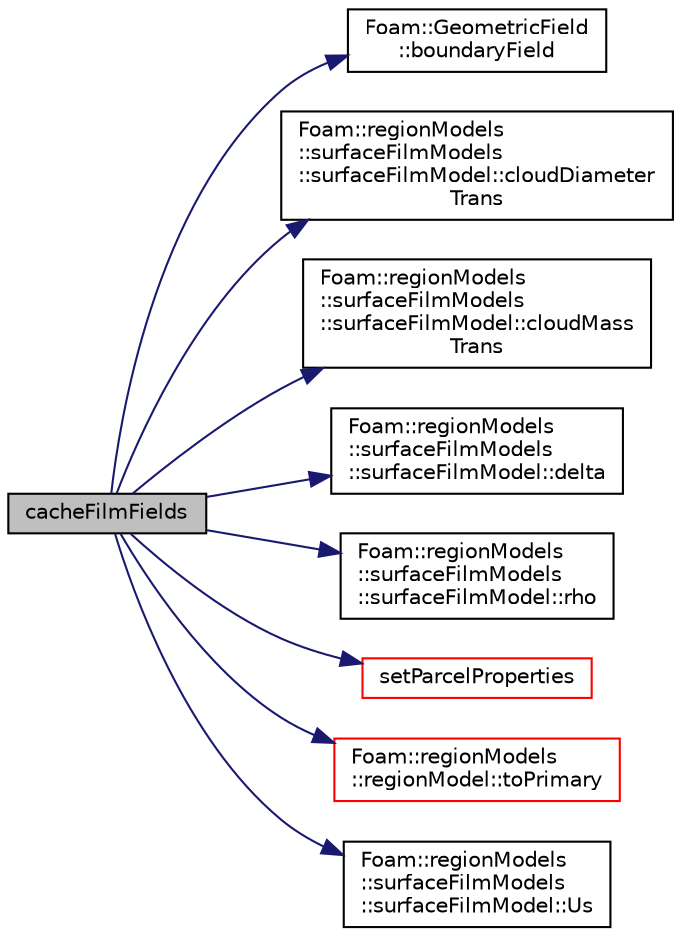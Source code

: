 digraph "cacheFilmFields"
{
  bgcolor="transparent";
  edge [fontname="Helvetica",fontsize="10",labelfontname="Helvetica",labelfontsize="10"];
  node [fontname="Helvetica",fontsize="10",shape=record];
  rankdir="LR";
  Node1 [label="cacheFilmFields",height=0.2,width=0.4,color="black", fillcolor="grey75", style="filled", fontcolor="black"];
  Node1 -> Node2 [color="midnightblue",fontsize="10",style="solid",fontname="Helvetica"];
  Node2 [label="Foam::GeometricField\l::boundaryField",height=0.2,width=0.4,color="black",URL="$a00921.html#a3c6c1a789b48ea0c5e8bff64f9c14f2d",tooltip="Return reference to GeometricBoundaryField. "];
  Node1 -> Node3 [color="midnightblue",fontsize="10",style="solid",fontname="Helvetica"];
  Node3 [label="Foam::regionModels\l::surfaceFilmModels\l::surfaceFilmModel::cloudDiameter\lTrans",height=0.2,width=0.4,color="black",URL="$a02479.html#a286ba8688ce7d1449e26bfb90ff25d83",tooltip="Return the parcel diameters originating from film. "];
  Node1 -> Node4 [color="midnightblue",fontsize="10",style="solid",fontname="Helvetica"];
  Node4 [label="Foam::regionModels\l::surfaceFilmModels\l::surfaceFilmModel::cloudMass\lTrans",height=0.2,width=0.4,color="black",URL="$a02479.html#a111d7644d0ad9e6135623a700513d9b0",tooltip="Return the film mass available for transfer. "];
  Node1 -> Node5 [color="midnightblue",fontsize="10",style="solid",fontname="Helvetica"];
  Node5 [label="Foam::regionModels\l::surfaceFilmModels\l::surfaceFilmModel::delta",height=0.2,width=0.4,color="black",URL="$a02479.html#ad7a3f68138b05c28be48dae6234587ad",tooltip="Return the film thickness [m]. "];
  Node1 -> Node6 [color="midnightblue",fontsize="10",style="solid",fontname="Helvetica"];
  Node6 [label="Foam::regionModels\l::surfaceFilmModels\l::surfaceFilmModel::rho",height=0.2,width=0.4,color="black",URL="$a02479.html#a588d18200c9cf5a24b176c19a861f657",tooltip="Return the film density [kg/m3]. "];
  Node1 -> Node7 [color="midnightblue",fontsize="10",style="solid",fontname="Helvetica"];
  Node7 [label="setParcelProperties",height=0.2,width=0.4,color="red",URL="$a02480.html#a53d9638b8918211bb19f847b20ae740b",tooltip="Set the individual parcel properties. "];
  Node1 -> Node8 [color="midnightblue",fontsize="10",style="solid",fontname="Helvetica"];
  Node8 [label="Foam::regionModels\l::regionModel::toPrimary",height=0.2,width=0.4,color="red",URL="$a02133.html#ae3e2347b9e0b838573435f06d9e51bf0",tooltip="Convert a local region field to the primary region. "];
  Node1 -> Node9 [color="midnightblue",fontsize="10",style="solid",fontname="Helvetica"];
  Node9 [label="Foam::regionModels\l::surfaceFilmModels\l::surfaceFilmModel::Us",height=0.2,width=0.4,color="black",URL="$a02479.html#a3e26f16ba437827d6405ab0759d560ef",tooltip="Return the film surface velocity [m/s]. "];
}
